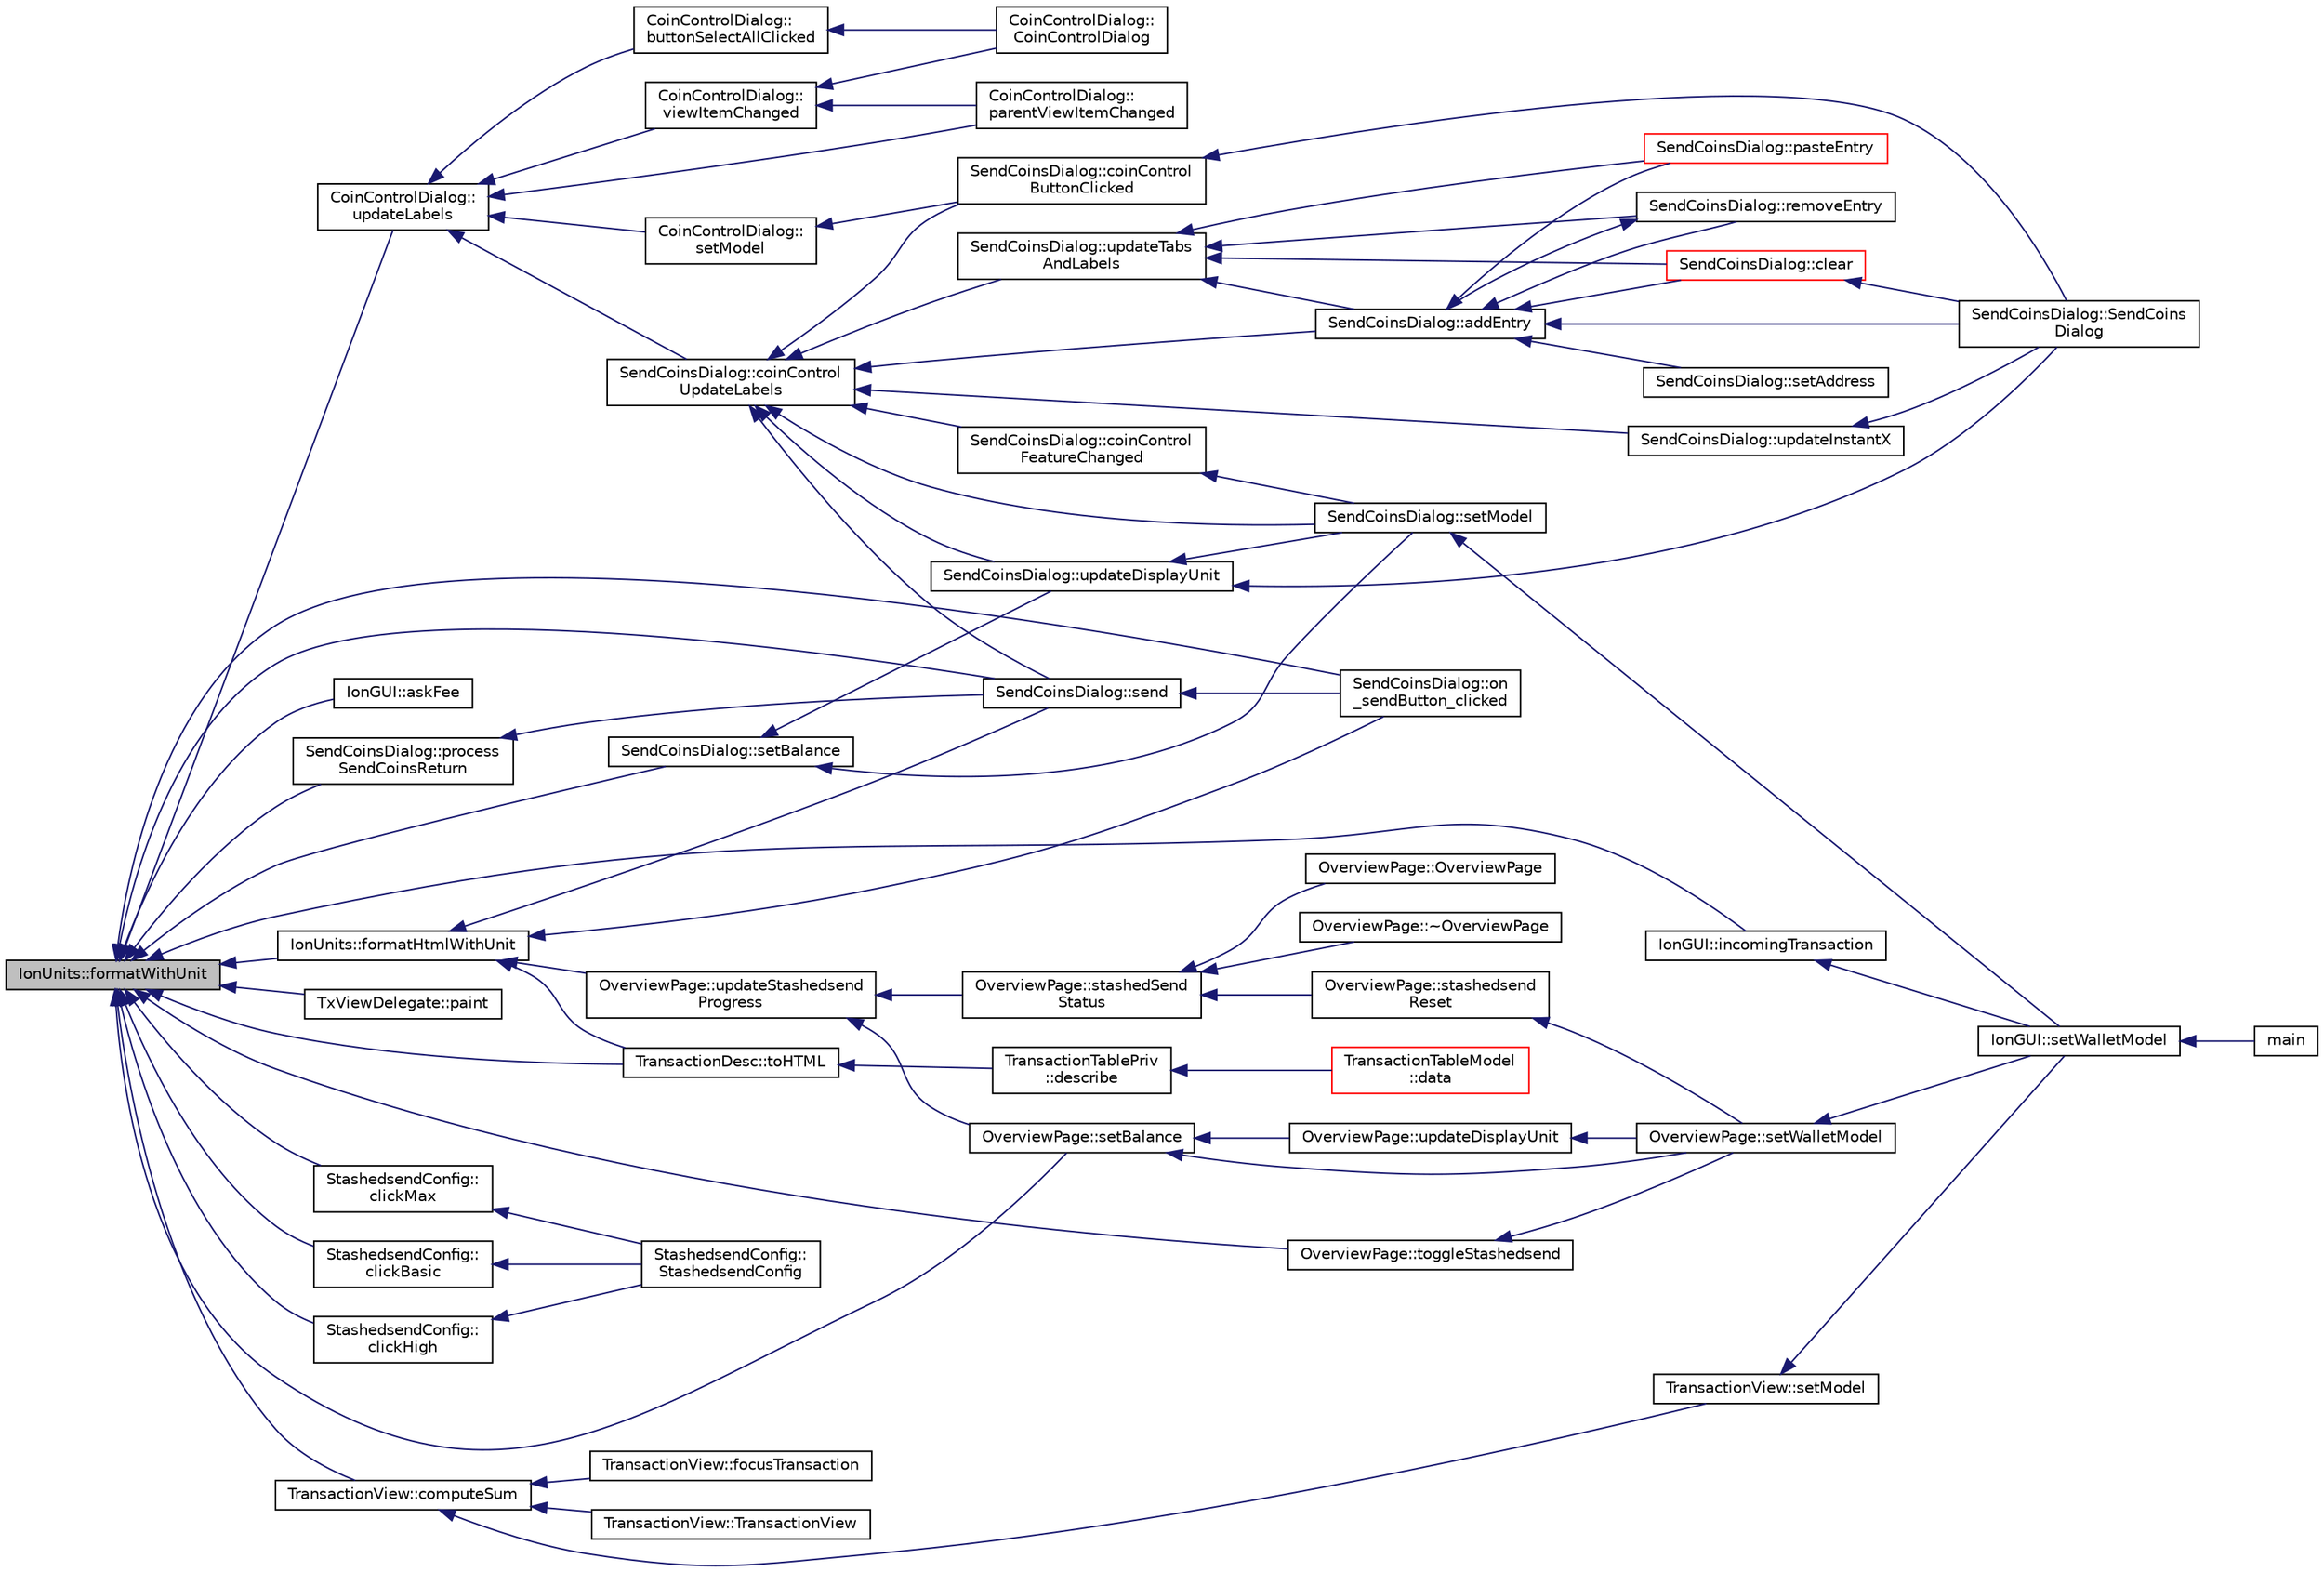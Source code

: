 digraph "IonUnits::formatWithUnit"
{
  edge [fontname="Helvetica",fontsize="10",labelfontname="Helvetica",labelfontsize="10"];
  node [fontname="Helvetica",fontsize="10",shape=record];
  rankdir="LR";
  Node322 [label="IonUnits::formatWithUnit",height=0.2,width=0.4,color="black", fillcolor="grey75", style="filled", fontcolor="black"];
  Node322 -> Node323 [dir="back",color="midnightblue",fontsize="10",style="solid",fontname="Helvetica"];
  Node323 [label="CoinControlDialog::\lupdateLabels",height=0.2,width=0.4,color="black", fillcolor="white", style="filled",URL="$dd/dfb/class_coin_control_dialog.html#a4fc60e89b097952ff22dc0f9c58c87d9"];
  Node323 -> Node324 [dir="back",color="midnightblue",fontsize="10",style="solid",fontname="Helvetica"];
  Node324 [label="CoinControlDialog::\lsetModel",height=0.2,width=0.4,color="black", fillcolor="white", style="filled",URL="$dd/dfb/class_coin_control_dialog.html#a4c34a48574814089c54f763a22f5317a"];
  Node324 -> Node325 [dir="back",color="midnightblue",fontsize="10",style="solid",fontname="Helvetica"];
  Node325 [label="SendCoinsDialog::coinControl\lButtonClicked",height=0.2,width=0.4,color="black", fillcolor="white", style="filled",URL="$d6/de6/class_send_coins_dialog.html#a59d757d9e4bea5b380eb480fd79cfb49"];
  Node325 -> Node326 [dir="back",color="midnightblue",fontsize="10",style="solid",fontname="Helvetica"];
  Node326 [label="SendCoinsDialog::SendCoins\lDialog",height=0.2,width=0.4,color="black", fillcolor="white", style="filled",URL="$d6/de6/class_send_coins_dialog.html#a0df5bc29d1df68eda44826651afc595f"];
  Node323 -> Node327 [dir="back",color="midnightblue",fontsize="10",style="solid",fontname="Helvetica"];
  Node327 [label="CoinControlDialog::\lbuttonSelectAllClicked",height=0.2,width=0.4,color="black", fillcolor="white", style="filled",URL="$dd/dfb/class_coin_control_dialog.html#ae106a71c5b87ac8bea8c52e7c4f4a129"];
  Node327 -> Node328 [dir="back",color="midnightblue",fontsize="10",style="solid",fontname="Helvetica"];
  Node328 [label="CoinControlDialog::\lCoinControlDialog",height=0.2,width=0.4,color="black", fillcolor="white", style="filled",URL="$dd/dfb/class_coin_control_dialog.html#a0945e59c25f956fdab199dbaf252eff5"];
  Node323 -> Node329 [dir="back",color="midnightblue",fontsize="10",style="solid",fontname="Helvetica"];
  Node329 [label="CoinControlDialog::\lparentViewItemChanged",height=0.2,width=0.4,color="black", fillcolor="white", style="filled",URL="$dd/dfb/class_coin_control_dialog.html#af649bd96e37668b175510f0357650ecc"];
  Node323 -> Node330 [dir="back",color="midnightblue",fontsize="10",style="solid",fontname="Helvetica"];
  Node330 [label="CoinControlDialog::\lviewItemChanged",height=0.2,width=0.4,color="black", fillcolor="white", style="filled",URL="$dd/dfb/class_coin_control_dialog.html#ac3c37dabd83f71d9c96bf5567fe85234"];
  Node330 -> Node328 [dir="back",color="midnightblue",fontsize="10",style="solid",fontname="Helvetica"];
  Node330 -> Node329 [dir="back",color="midnightblue",fontsize="10",style="solid",fontname="Helvetica"];
  Node323 -> Node331 [dir="back",color="midnightblue",fontsize="10",style="solid",fontname="Helvetica"];
  Node331 [label="SendCoinsDialog::coinControl\lUpdateLabels",height=0.2,width=0.4,color="black", fillcolor="white", style="filled",URL="$d6/de6/class_send_coins_dialog.html#ae4f429aabcaf309aa314b90049be2a74"];
  Node331 -> Node332 [dir="back",color="midnightblue",fontsize="10",style="solid",fontname="Helvetica"];
  Node332 [label="SendCoinsDialog::setModel",height=0.2,width=0.4,color="black", fillcolor="white", style="filled",URL="$d6/de6/class_send_coins_dialog.html#a73a6c1b1850a334ee652ac167713a2aa"];
  Node332 -> Node333 [dir="back",color="midnightblue",fontsize="10",style="solid",fontname="Helvetica"];
  Node333 [label="IonGUI::setWalletModel",height=0.2,width=0.4,color="black", fillcolor="white", style="filled",URL="$dc/d0b/class_ion_g_u_i.html#a37f87db65498b036d387c705a749c45d",tooltip="Set the wallet model. "];
  Node333 -> Node334 [dir="back",color="midnightblue",fontsize="10",style="solid",fontname="Helvetica"];
  Node334 [label="main",height=0.2,width=0.4,color="black", fillcolor="white", style="filled",URL="$d5/d2d/ion_8cpp.html#a0ddf1224851353fc92bfbff6f499fa97"];
  Node331 -> Node335 [dir="back",color="midnightblue",fontsize="10",style="solid",fontname="Helvetica"];
  Node335 [label="SendCoinsDialog::send",height=0.2,width=0.4,color="black", fillcolor="white", style="filled",URL="$d6/de6/class_send_coins_dialog.html#afd8d436a16ea7dba1276e8fdfdc8b2d3"];
  Node335 -> Node336 [dir="back",color="midnightblue",fontsize="10",style="solid",fontname="Helvetica"];
  Node336 [label="SendCoinsDialog::on\l_sendButton_clicked",height=0.2,width=0.4,color="black", fillcolor="white", style="filled",URL="$d6/de6/class_send_coins_dialog.html#a2cab7cf9ea5040b9e2189297f7d3c764"];
  Node331 -> Node337 [dir="back",color="midnightblue",fontsize="10",style="solid",fontname="Helvetica"];
  Node337 [label="SendCoinsDialog::addEntry",height=0.2,width=0.4,color="black", fillcolor="white", style="filled",URL="$d6/de6/class_send_coins_dialog.html#a3d680a76b967641115c6ff2fa83fb62a"];
  Node337 -> Node326 [dir="back",color="midnightblue",fontsize="10",style="solid",fontname="Helvetica"];
  Node337 -> Node338 [dir="back",color="midnightblue",fontsize="10",style="solid",fontname="Helvetica"];
  Node338 [label="SendCoinsDialog::clear",height=0.2,width=0.4,color="red", fillcolor="white", style="filled",URL="$d6/de6/class_send_coins_dialog.html#a127bddff45f49ff5e6e263efe218ae26"];
  Node338 -> Node326 [dir="back",color="midnightblue",fontsize="10",style="solid",fontname="Helvetica"];
  Node337 -> Node341 [dir="back",color="midnightblue",fontsize="10",style="solid",fontname="Helvetica"];
  Node341 [label="SendCoinsDialog::removeEntry",height=0.2,width=0.4,color="black", fillcolor="white", style="filled",URL="$d6/de6/class_send_coins_dialog.html#aabd82a79bd2358493f36425f1d62136b"];
  Node341 -> Node337 [dir="back",color="midnightblue",fontsize="10",style="solid",fontname="Helvetica"];
  Node337 -> Node342 [dir="back",color="midnightblue",fontsize="10",style="solid",fontname="Helvetica"];
  Node342 [label="SendCoinsDialog::setAddress",height=0.2,width=0.4,color="black", fillcolor="white", style="filled",URL="$d6/de6/class_send_coins_dialog.html#a920b2dbf121ca3cfac2adc56e96295f8"];
  Node337 -> Node343 [dir="back",color="midnightblue",fontsize="10",style="solid",fontname="Helvetica"];
  Node343 [label="SendCoinsDialog::pasteEntry",height=0.2,width=0.4,color="red", fillcolor="white", style="filled",URL="$d6/de6/class_send_coins_dialog.html#a4440d15ced5d217baaad33a17d56b409"];
  Node331 -> Node347 [dir="back",color="midnightblue",fontsize="10",style="solid",fontname="Helvetica"];
  Node347 [label="SendCoinsDialog::updateTabs\lAndLabels",height=0.2,width=0.4,color="black", fillcolor="white", style="filled",URL="$d6/de6/class_send_coins_dialog.html#a3b834c739f7d02d8086a2bf58525c5f0"];
  Node347 -> Node338 [dir="back",color="midnightblue",fontsize="10",style="solid",fontname="Helvetica"];
  Node347 -> Node337 [dir="back",color="midnightblue",fontsize="10",style="solid",fontname="Helvetica"];
  Node347 -> Node341 [dir="back",color="midnightblue",fontsize="10",style="solid",fontname="Helvetica"];
  Node347 -> Node343 [dir="back",color="midnightblue",fontsize="10",style="solid",fontname="Helvetica"];
  Node331 -> Node348 [dir="back",color="midnightblue",fontsize="10",style="solid",fontname="Helvetica"];
  Node348 [label="SendCoinsDialog::updateDisplayUnit",height=0.2,width=0.4,color="black", fillcolor="white", style="filled",URL="$d6/de6/class_send_coins_dialog.html#a74815ad8502b126200b6fd2e59e9f042"];
  Node348 -> Node326 [dir="back",color="midnightblue",fontsize="10",style="solid",fontname="Helvetica"];
  Node348 -> Node332 [dir="back",color="midnightblue",fontsize="10",style="solid",fontname="Helvetica"];
  Node331 -> Node349 [dir="back",color="midnightblue",fontsize="10",style="solid",fontname="Helvetica"];
  Node349 [label="SendCoinsDialog::updateInstantX",height=0.2,width=0.4,color="black", fillcolor="white", style="filled",URL="$d6/de6/class_send_coins_dialog.html#a2ef7a77ae3a6525d062e010dc414b950"];
  Node349 -> Node326 [dir="back",color="midnightblue",fontsize="10",style="solid",fontname="Helvetica"];
  Node331 -> Node350 [dir="back",color="midnightblue",fontsize="10",style="solid",fontname="Helvetica"];
  Node350 [label="SendCoinsDialog::coinControl\lFeatureChanged",height=0.2,width=0.4,color="black", fillcolor="white", style="filled",URL="$d6/de6/class_send_coins_dialog.html#af13ddd00abec4f060632d887b5e838a3"];
  Node350 -> Node332 [dir="back",color="midnightblue",fontsize="10",style="solid",fontname="Helvetica"];
  Node331 -> Node325 [dir="back",color="midnightblue",fontsize="10",style="solid",fontname="Helvetica"];
  Node322 -> Node351 [dir="back",color="midnightblue",fontsize="10",style="solid",fontname="Helvetica"];
  Node351 [label="IonGUI::askFee",height=0.2,width=0.4,color="black", fillcolor="white", style="filled",URL="$dc/d0b/class_ion_g_u_i.html#a53aaa5c2286e3c045c55b554470c5dee",tooltip="Asks the user whether to pay the transaction fee or to cancel the transaction. "];
  Node322 -> Node352 [dir="back",color="midnightblue",fontsize="10",style="solid",fontname="Helvetica"];
  Node352 [label="IonGUI::incomingTransaction",height=0.2,width=0.4,color="black", fillcolor="white", style="filled",URL="$dc/d0b/class_ion_g_u_i.html#acdb78c5d98fb4528bd0e9f5b9c5ad048",tooltip="Show incoming transaction notification for new transactions. "];
  Node352 -> Node333 [dir="back",color="midnightblue",fontsize="10",style="solid",fontname="Helvetica"];
  Node322 -> Node353 [dir="back",color="midnightblue",fontsize="10",style="solid",fontname="Helvetica"];
  Node353 [label="IonUnits::formatHtmlWithUnit",height=0.2,width=0.4,color="black", fillcolor="white", style="filled",URL="$d7/dab/class_ion_units.html#a93a4fcdd7d407be3b5ff404c678d7bf3"];
  Node353 -> Node354 [dir="back",color="midnightblue",fontsize="10",style="solid",fontname="Helvetica"];
  Node354 [label="OverviewPage::updateStashedsend\lProgress",height=0.2,width=0.4,color="black", fillcolor="white", style="filled",URL="$d1/d91/class_overview_page.html#acf4dda06d83173e5c701f4953c6a09aa"];
  Node354 -> Node355 [dir="back",color="midnightblue",fontsize="10",style="solid",fontname="Helvetica"];
  Node355 [label="OverviewPage::setBalance",height=0.2,width=0.4,color="black", fillcolor="white", style="filled",URL="$d1/d91/class_overview_page.html#a070a269ea7c7aacf129e6325fcd8343a"];
  Node355 -> Node356 [dir="back",color="midnightblue",fontsize="10",style="solid",fontname="Helvetica"];
  Node356 [label="OverviewPage::setWalletModel",height=0.2,width=0.4,color="black", fillcolor="white", style="filled",URL="$d1/d91/class_overview_page.html#a2ed52a3a87e9c74fee38fa873c9bc71f"];
  Node356 -> Node333 [dir="back",color="midnightblue",fontsize="10",style="solid",fontname="Helvetica"];
  Node355 -> Node357 [dir="back",color="midnightblue",fontsize="10",style="solid",fontname="Helvetica"];
  Node357 [label="OverviewPage::updateDisplayUnit",height=0.2,width=0.4,color="black", fillcolor="white", style="filled",URL="$d1/d91/class_overview_page.html#a03f19b9afd9af4b72d9bba7b0c7cf900"];
  Node357 -> Node356 [dir="back",color="midnightblue",fontsize="10",style="solid",fontname="Helvetica"];
  Node354 -> Node358 [dir="back",color="midnightblue",fontsize="10",style="solid",fontname="Helvetica"];
  Node358 [label="OverviewPage::stashedSend\lStatus",height=0.2,width=0.4,color="black", fillcolor="white", style="filled",URL="$d1/d91/class_overview_page.html#ac6d1b3475132a87b31c1510014e4d0e7"];
  Node358 -> Node359 [dir="back",color="midnightblue",fontsize="10",style="solid",fontname="Helvetica"];
  Node359 [label="OverviewPage::OverviewPage",height=0.2,width=0.4,color="black", fillcolor="white", style="filled",URL="$d1/d91/class_overview_page.html#a18c1a29cab6b745b25e701b20f234932"];
  Node358 -> Node360 [dir="back",color="midnightblue",fontsize="10",style="solid",fontname="Helvetica"];
  Node360 [label="OverviewPage::~OverviewPage",height=0.2,width=0.4,color="black", fillcolor="white", style="filled",URL="$d1/d91/class_overview_page.html#a7fd68a7bebc327e3bbef2226b41298aa"];
  Node358 -> Node361 [dir="back",color="midnightblue",fontsize="10",style="solid",fontname="Helvetica"];
  Node361 [label="OverviewPage::stashedsend\lReset",height=0.2,width=0.4,color="black", fillcolor="white", style="filled",URL="$d1/d91/class_overview_page.html#a6b87c065c31ccd136f541edd3bb73134"];
  Node361 -> Node356 [dir="back",color="midnightblue",fontsize="10",style="solid",fontname="Helvetica"];
  Node353 -> Node336 [dir="back",color="midnightblue",fontsize="10",style="solid",fontname="Helvetica"];
  Node353 -> Node335 [dir="back",color="midnightblue",fontsize="10",style="solid",fontname="Helvetica"];
  Node353 -> Node362 [dir="back",color="midnightblue",fontsize="10",style="solid",fontname="Helvetica"];
  Node362 [label="TransactionDesc::toHTML",height=0.2,width=0.4,color="black", fillcolor="white", style="filled",URL="$d4/da9/class_transaction_desc.html#ab7c9dbb2048aae121dd9d75df86e64f4"];
  Node362 -> Node363 [dir="back",color="midnightblue",fontsize="10",style="solid",fontname="Helvetica"];
  Node363 [label="TransactionTablePriv\l::describe",height=0.2,width=0.4,color="black", fillcolor="white", style="filled",URL="$d2/ddb/class_transaction_table_priv.html#ab08d44e16bf6dd95b5b83959b3013780"];
  Node363 -> Node364 [dir="back",color="midnightblue",fontsize="10",style="solid",fontname="Helvetica"];
  Node364 [label="TransactionTableModel\l::data",height=0.2,width=0.4,color="red", fillcolor="white", style="filled",URL="$d7/dfe/class_transaction_table_model.html#a02173c31b6014bff182e320217e30e10"];
  Node322 -> Node371 [dir="back",color="midnightblue",fontsize="10",style="solid",fontname="Helvetica"];
  Node371 [label="TxViewDelegate::paint",height=0.2,width=0.4,color="black", fillcolor="white", style="filled",URL="$da/db0/class_tx_view_delegate.html#aeb314283e3a3fae5099d95c7b3309d57"];
  Node322 -> Node355 [dir="back",color="midnightblue",fontsize="10",style="solid",fontname="Helvetica"];
  Node322 -> Node372 [dir="back",color="midnightblue",fontsize="10",style="solid",fontname="Helvetica"];
  Node372 [label="OverviewPage::toggleStashedsend",height=0.2,width=0.4,color="black", fillcolor="white", style="filled",URL="$d1/d91/class_overview_page.html#acb7a4378759f4f28ff69511839eece57"];
  Node372 -> Node356 [dir="back",color="midnightblue",fontsize="10",style="solid",fontname="Helvetica"];
  Node322 -> Node336 [dir="back",color="midnightblue",fontsize="10",style="solid",fontname="Helvetica"];
  Node322 -> Node335 [dir="back",color="midnightblue",fontsize="10",style="solid",fontname="Helvetica"];
  Node322 -> Node373 [dir="back",color="midnightblue",fontsize="10",style="solid",fontname="Helvetica"];
  Node373 [label="SendCoinsDialog::setBalance",height=0.2,width=0.4,color="black", fillcolor="white", style="filled",URL="$d6/de6/class_send_coins_dialog.html#a7f02f2589cb65b508ccb3b02aad06979"];
  Node373 -> Node332 [dir="back",color="midnightblue",fontsize="10",style="solid",fontname="Helvetica"];
  Node373 -> Node348 [dir="back",color="midnightblue",fontsize="10",style="solid",fontname="Helvetica"];
  Node322 -> Node374 [dir="back",color="midnightblue",fontsize="10",style="solid",fontname="Helvetica"];
  Node374 [label="SendCoinsDialog::process\lSendCoinsReturn",height=0.2,width=0.4,color="black", fillcolor="white", style="filled",URL="$d6/de6/class_send_coins_dialog.html#a349fff162bb43ec63e56e8f7db203a66"];
  Node374 -> Node335 [dir="back",color="midnightblue",fontsize="10",style="solid",fontname="Helvetica"];
  Node322 -> Node375 [dir="back",color="midnightblue",fontsize="10",style="solid",fontname="Helvetica"];
  Node375 [label="StashedsendConfig::\lclickBasic",height=0.2,width=0.4,color="black", fillcolor="white", style="filled",URL="$d9/d44/class_stashedsend_config.html#a6b4fbf9645e083addcc01e87fd0299c9"];
  Node375 -> Node376 [dir="back",color="midnightblue",fontsize="10",style="solid",fontname="Helvetica"];
  Node376 [label="StashedsendConfig::\lStashedsendConfig",height=0.2,width=0.4,color="black", fillcolor="white", style="filled",URL="$d9/d44/class_stashedsend_config.html#a9ae47587db2192b45577c89dfa3fdfb8"];
  Node322 -> Node377 [dir="back",color="midnightblue",fontsize="10",style="solid",fontname="Helvetica"];
  Node377 [label="StashedsendConfig::\lclickHigh",height=0.2,width=0.4,color="black", fillcolor="white", style="filled",URL="$d9/d44/class_stashedsend_config.html#a06e5cc8150f163529d46c93085039f03"];
  Node377 -> Node376 [dir="back",color="midnightblue",fontsize="10",style="solid",fontname="Helvetica"];
  Node322 -> Node378 [dir="back",color="midnightblue",fontsize="10",style="solid",fontname="Helvetica"];
  Node378 [label="StashedsendConfig::\lclickMax",height=0.2,width=0.4,color="black", fillcolor="white", style="filled",URL="$d9/d44/class_stashedsend_config.html#a1c0027df4b89dd270fdb5f5a09df4236"];
  Node378 -> Node376 [dir="back",color="midnightblue",fontsize="10",style="solid",fontname="Helvetica"];
  Node322 -> Node362 [dir="back",color="midnightblue",fontsize="10",style="solid",fontname="Helvetica"];
  Node322 -> Node379 [dir="back",color="midnightblue",fontsize="10",style="solid",fontname="Helvetica"];
  Node379 [label="TransactionView::computeSum",height=0.2,width=0.4,color="black", fillcolor="white", style="filled",URL="$d2/d2c/class_transaction_view.html#abb2ea48a61bb12a0dda9d63952adc50e",tooltip="Compute sum of all selected transactions. "];
  Node379 -> Node380 [dir="back",color="midnightblue",fontsize="10",style="solid",fontname="Helvetica"];
  Node380 [label="TransactionView::TransactionView",height=0.2,width=0.4,color="black", fillcolor="white", style="filled",URL="$d2/d2c/class_transaction_view.html#a0c5e8b90206b4e8b8bf68dd7e319798f"];
  Node379 -> Node381 [dir="back",color="midnightblue",fontsize="10",style="solid",fontname="Helvetica"];
  Node381 [label="TransactionView::setModel",height=0.2,width=0.4,color="black", fillcolor="white", style="filled",URL="$d2/d2c/class_transaction_view.html#a4920c2cd57d72eb50248948fa160c83c"];
  Node381 -> Node333 [dir="back",color="midnightblue",fontsize="10",style="solid",fontname="Helvetica"];
  Node379 -> Node382 [dir="back",color="midnightblue",fontsize="10",style="solid",fontname="Helvetica"];
  Node382 [label="TransactionView::focusTransaction",height=0.2,width=0.4,color="black", fillcolor="white", style="filled",URL="$d2/d2c/class_transaction_view.html#ab6d126806467ae9dc273cbe19a7477cc"];
}
